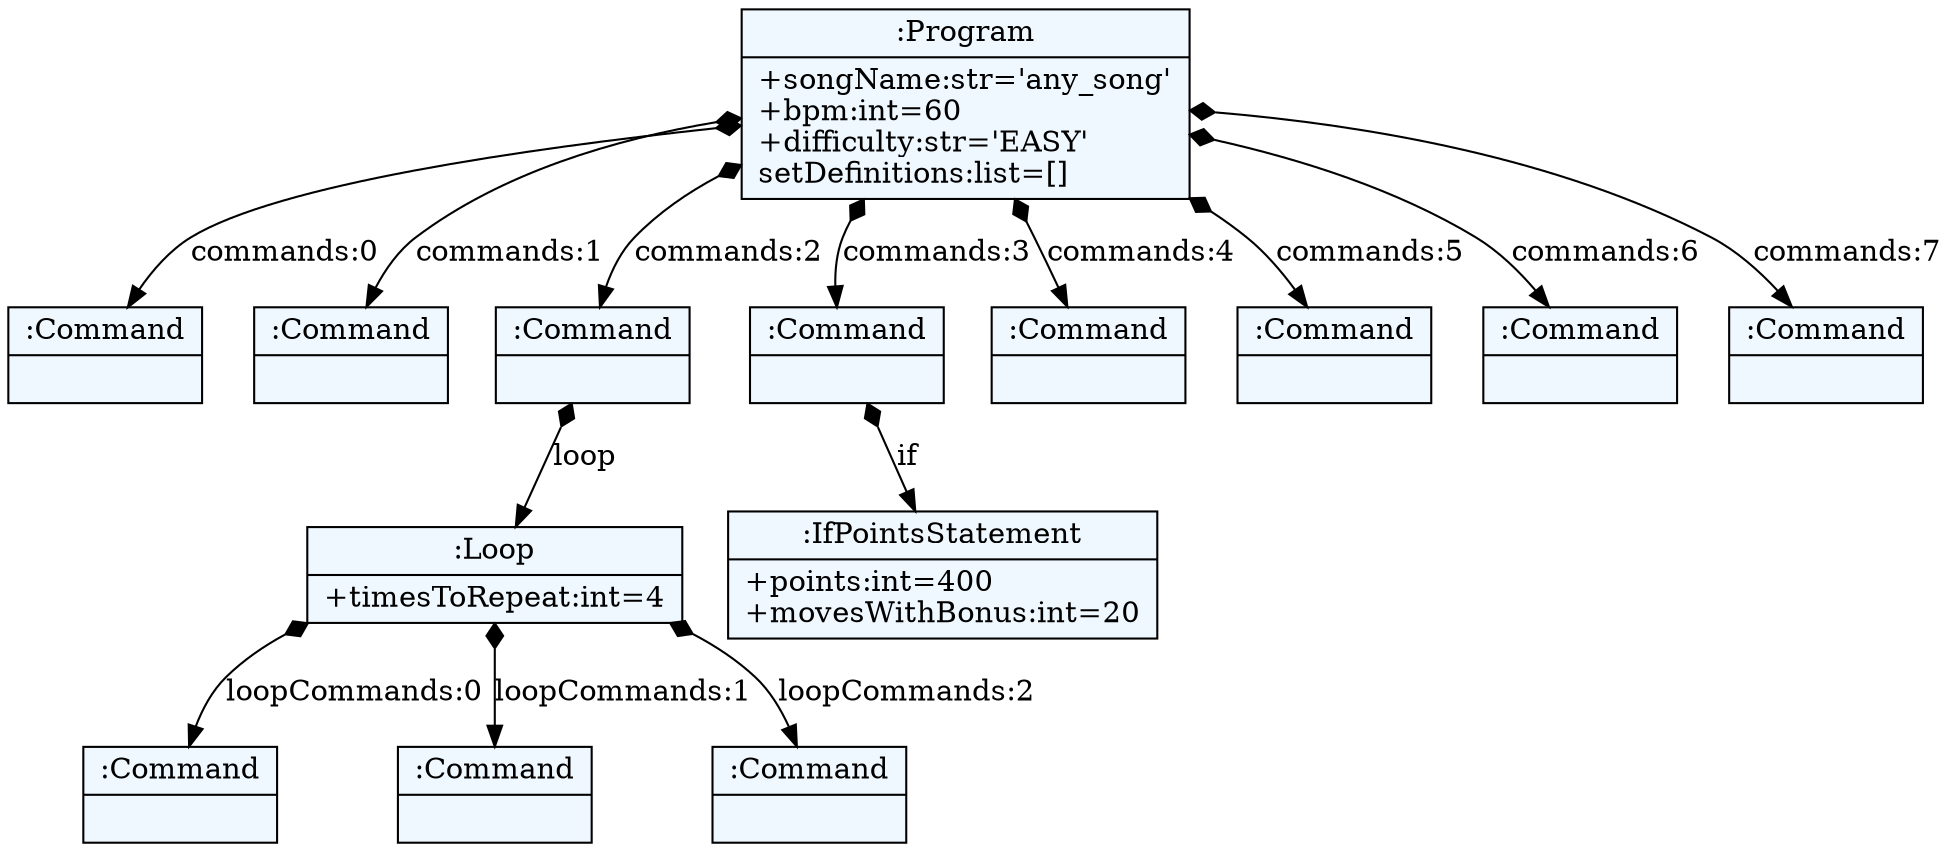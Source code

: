 
    digraph textX {
    fontname = "Bitstream Vera Sans"
    fontsize = 8
    node[
        shape=record,
        style=filled,
        fillcolor=aliceblue
    ]
    nodesep = 0.3
    edge[dir=black,arrowtail=empty]


2183876175312 -> 2183870261840 [label="commands:0" arrowtail=diamond dir=both]
2183870261840[label="{:Command|}"]
2183876175312 -> 2183876175760 [label="commands:1" arrowtail=diamond dir=both]
2183876175760[label="{:Command|}"]
2183876175312 -> 2183876175824 [label="commands:2" arrowtail=diamond dir=both]
2183876175824 -> 2183876175888 [label="loop" arrowtail=diamond dir=both]
2183876175888 -> 2183873901008 [label="loopCommands:0" arrowtail=diamond dir=both]
2183873901008[label="{:Command|}"]
2183876175888 -> 2183876176080 [label="loopCommands:1" arrowtail=diamond dir=both]
2183876176080[label="{:Command|}"]
2183876175888 -> 2183876176144 [label="loopCommands:2" arrowtail=diamond dir=both]
2183876176144[label="{:Command|}"]
2183876175888[label="{:Loop|+timesToRepeat:int=4\l}"]
2183876175824[label="{:Command|}"]
2183876175312 -> 2183876175952 [label="commands:3" arrowtail=diamond dir=both]
2183876175952 -> 2183876176016 [label="if" arrowtail=diamond dir=both]
2183876176016[label="{:IfPointsStatement|+points:int=400\l+movesWithBonus:int=20\l}"]
2183876175952[label="{:Command|}"]
2183876175312 -> 2183876176208 [label="commands:4" arrowtail=diamond dir=both]
2183876176208[label="{:Command|}"]
2183876175312 -> 2183876176336 [label="commands:5" arrowtail=diamond dir=both]
2183876176336[label="{:Command|}"]
2183876175312 -> 2183876176400 [label="commands:6" arrowtail=diamond dir=both]
2183876176400[label="{:Command|}"]
2183876175312 -> 2183876176464 [label="commands:7" arrowtail=diamond dir=both]
2183876176464[label="{:Command|}"]
2183876175312[label="{:Program|+songName:str='any_song'\l+bpm:int=60\l+difficulty:str='EASY'\lsetDefinitions:list=[]\l}"]

}
